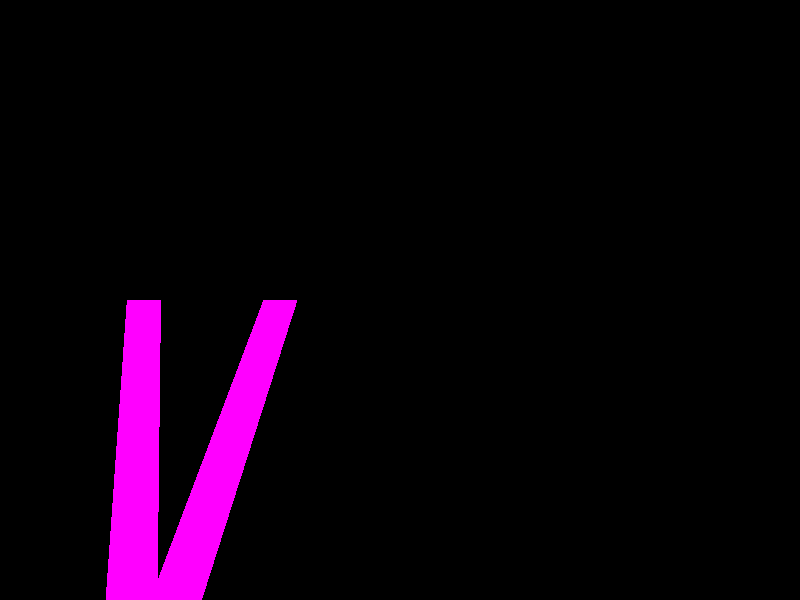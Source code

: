 camera {
    
    location <0, -1, -2>
    look_at <0, 1, 0>
    direction<-3,2,0> 
    angle     45
  }
 
polygon {
    8,
    <0.45, 0.0,0>,
    <0.30, 1.0,0>, 
    <0.40, 1.0,0>,
    <0.55, 0.1,0>,
    <0.70, 1.0,0>,
    <0.80, 1.0,0>,
    <0.65, 0.0,0>,
    <0.45, 0.0,0>
    pigment { color rgb <1, 0, 1> }
   
  }

polygon {
    8,
    <0.45, 0.0,0>,
    <0.30, 1.0,0>, 
    <0.40, 1.0,0>,
    <0.55, 0.1,0>,
    <0.70, 1.0,0>,
    <0.80, 1.0,0>,
    <0.65, 0.0,0>,
    <0.45, 0.0,0>
    pigment { color rgb <1, 0, 0> }
   
  }
